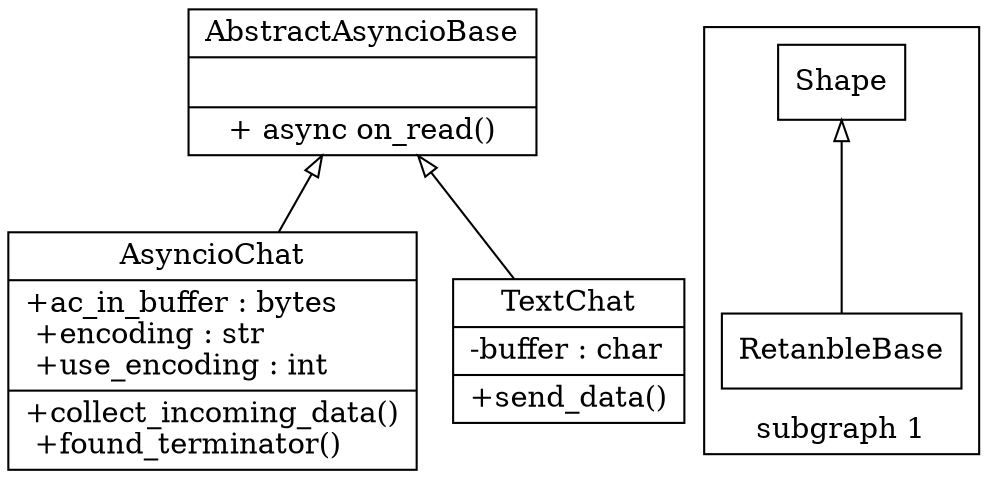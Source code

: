 digraph "classes" {
    charset="utf-8"
    //布局方向
    rankdir=BT

    //类：实心三角形
    node[ shape="record"]  //fontcolor="red"

    //继承(泛化))箭头：空心三角形
    edge[ arrowhead="empty", arrowtail="none" ]

    //实例化（接口）箭头：空心三角形+虚线
    /*
    edge[  arrowhead="empty", arrowtail="none", style="dashed" ]
    */

    //弓箭头
    /*
    edge [arrowhead="vee", arrowtail="none",style="solid"]
    */
            
    //组合箭头：实心菱形，带绿色文字
    /*
    edge [arrowhead="diamond", arrowtail="none", fontcolor="green", label="main_room", style="solid"]
    */

    //聚合箭头：空心菱形
    /*
    edge [arrowhead="odiamond", arrowtail="none",style="solid"]
    */
    Base [label="{AbstractAsyncioBase|\l|+ async on_read()}"] //label内容有{}表示竖排，没有表示横向排列
    Chat [label="{AsyncioChat
            |
                +ac_in_buffer : bytes\l
                +encoding : str\l
                +use_encoding : int\l
            |
                +collect_incoming_data()\l
                +found_terminator()\l}"]

    TChat [label="{TextChat
            |
                -buffer : char\l
            |
                +send_data()}"]

    {Chat,TChat} -> Base

    //子图名字必须 "cluster" 打头
    subgraph cluster_1{
        label="subgraph 1"

        Shape [label="{Shape}"]
        Retangle [label="{RetanbleBase}"]

        Retangle -> Shape
        { rank=min}
    }
}